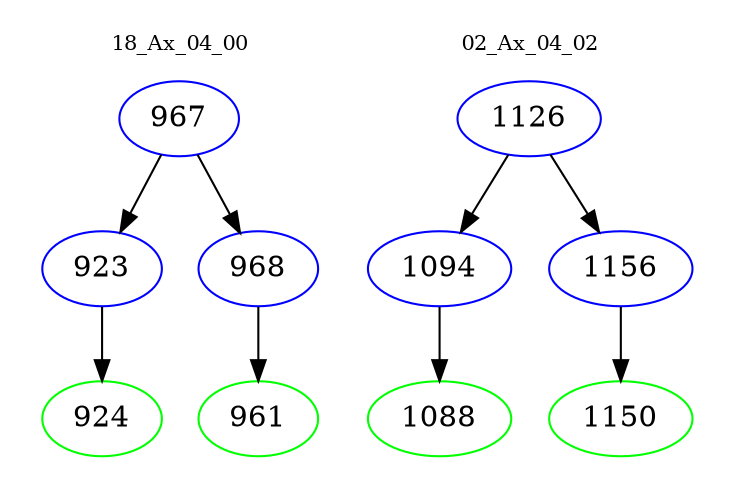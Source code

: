 digraph{
subgraph cluster_0 {
color = white
label = "18_Ax_04_00";
fontsize=10;
T0_967 [label="967", color="blue"]
T0_967 -> T0_923 [color="black"]
T0_923 [label="923", color="blue"]
T0_923 -> T0_924 [color="black"]
T0_924 [label="924", color="green"]
T0_967 -> T0_968 [color="black"]
T0_968 [label="968", color="blue"]
T0_968 -> T0_961 [color="black"]
T0_961 [label="961", color="green"]
}
subgraph cluster_1 {
color = white
label = "02_Ax_04_02";
fontsize=10;
T1_1126 [label="1126", color="blue"]
T1_1126 -> T1_1094 [color="black"]
T1_1094 [label="1094", color="blue"]
T1_1094 -> T1_1088 [color="black"]
T1_1088 [label="1088", color="green"]
T1_1126 -> T1_1156 [color="black"]
T1_1156 [label="1156", color="blue"]
T1_1156 -> T1_1150 [color="black"]
T1_1150 [label="1150", color="green"]
}
}
